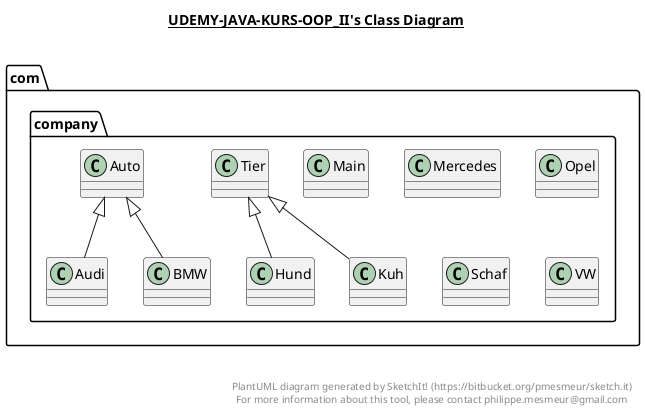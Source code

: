 @startuml

title __UDEMY-JAVA-KURS-OOP_II's Class Diagram__\n

  package com.company {
    class Audi {
    }
  }
  

  package com.company {
    class Auto {
    }
  }
  

  package com.company {
    class BMW {
    }
  }
  

  package com.company {
    class Hund {
    }
  }
  

  package com.company {
    class Kuh {
    }
  }
  

  package com.company {
    class Main {
    }
  }
  

  package com.company {
    class Mercedes {
    }
  }
  

  package com.company {
    class Opel {
    }
  }
  

  package com.company {
    class Schaf {
    }
  }
  

  package com.company {
    class Tier {
    }
  }
  

  package com.company {
    class VW {
    }
  }
  

  Audi -up-|> Auto
  BMW -up-|> Auto
  Hund -up-|> Tier
  Kuh -up-|> Tier


right footer


PlantUML diagram generated by SketchIt! (https://bitbucket.org/pmesmeur/sketch.it)
For more information about this tool, please contact philippe.mesmeur@gmail.com
endfooter

@enduml
